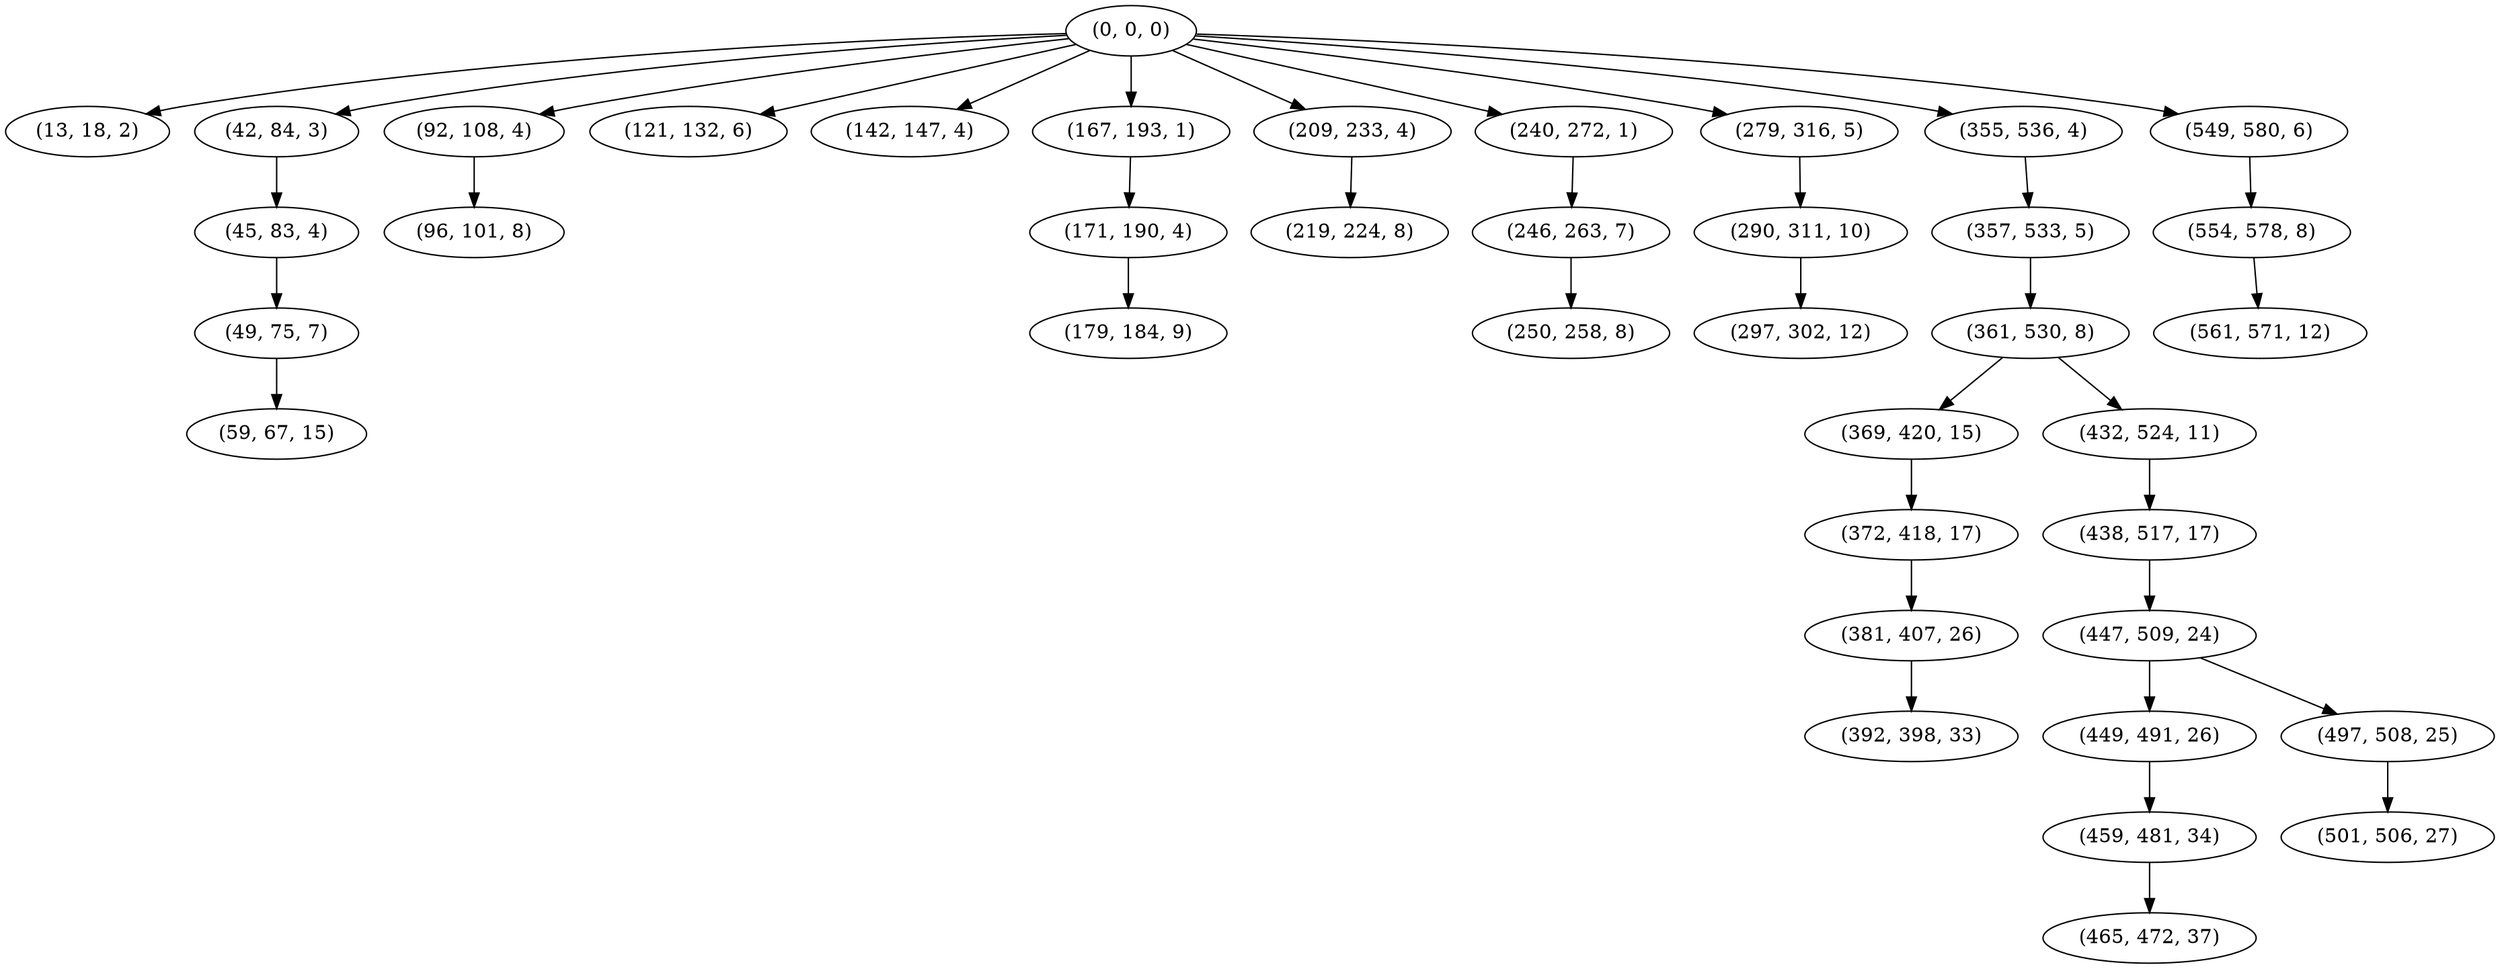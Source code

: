digraph tree {
    "(0, 0, 0)";
    "(13, 18, 2)";
    "(42, 84, 3)";
    "(45, 83, 4)";
    "(49, 75, 7)";
    "(59, 67, 15)";
    "(92, 108, 4)";
    "(96, 101, 8)";
    "(121, 132, 6)";
    "(142, 147, 4)";
    "(167, 193, 1)";
    "(171, 190, 4)";
    "(179, 184, 9)";
    "(209, 233, 4)";
    "(219, 224, 8)";
    "(240, 272, 1)";
    "(246, 263, 7)";
    "(250, 258, 8)";
    "(279, 316, 5)";
    "(290, 311, 10)";
    "(297, 302, 12)";
    "(355, 536, 4)";
    "(357, 533, 5)";
    "(361, 530, 8)";
    "(369, 420, 15)";
    "(372, 418, 17)";
    "(381, 407, 26)";
    "(392, 398, 33)";
    "(432, 524, 11)";
    "(438, 517, 17)";
    "(447, 509, 24)";
    "(449, 491, 26)";
    "(459, 481, 34)";
    "(465, 472, 37)";
    "(497, 508, 25)";
    "(501, 506, 27)";
    "(549, 580, 6)";
    "(554, 578, 8)";
    "(561, 571, 12)";
    "(0, 0, 0)" -> "(13, 18, 2)";
    "(0, 0, 0)" -> "(42, 84, 3)";
    "(0, 0, 0)" -> "(92, 108, 4)";
    "(0, 0, 0)" -> "(121, 132, 6)";
    "(0, 0, 0)" -> "(142, 147, 4)";
    "(0, 0, 0)" -> "(167, 193, 1)";
    "(0, 0, 0)" -> "(209, 233, 4)";
    "(0, 0, 0)" -> "(240, 272, 1)";
    "(0, 0, 0)" -> "(279, 316, 5)";
    "(0, 0, 0)" -> "(355, 536, 4)";
    "(0, 0, 0)" -> "(549, 580, 6)";
    "(42, 84, 3)" -> "(45, 83, 4)";
    "(45, 83, 4)" -> "(49, 75, 7)";
    "(49, 75, 7)" -> "(59, 67, 15)";
    "(92, 108, 4)" -> "(96, 101, 8)";
    "(167, 193, 1)" -> "(171, 190, 4)";
    "(171, 190, 4)" -> "(179, 184, 9)";
    "(209, 233, 4)" -> "(219, 224, 8)";
    "(240, 272, 1)" -> "(246, 263, 7)";
    "(246, 263, 7)" -> "(250, 258, 8)";
    "(279, 316, 5)" -> "(290, 311, 10)";
    "(290, 311, 10)" -> "(297, 302, 12)";
    "(355, 536, 4)" -> "(357, 533, 5)";
    "(357, 533, 5)" -> "(361, 530, 8)";
    "(361, 530, 8)" -> "(369, 420, 15)";
    "(361, 530, 8)" -> "(432, 524, 11)";
    "(369, 420, 15)" -> "(372, 418, 17)";
    "(372, 418, 17)" -> "(381, 407, 26)";
    "(381, 407, 26)" -> "(392, 398, 33)";
    "(432, 524, 11)" -> "(438, 517, 17)";
    "(438, 517, 17)" -> "(447, 509, 24)";
    "(447, 509, 24)" -> "(449, 491, 26)";
    "(447, 509, 24)" -> "(497, 508, 25)";
    "(449, 491, 26)" -> "(459, 481, 34)";
    "(459, 481, 34)" -> "(465, 472, 37)";
    "(497, 508, 25)" -> "(501, 506, 27)";
    "(549, 580, 6)" -> "(554, 578, 8)";
    "(554, 578, 8)" -> "(561, 571, 12)";
}
